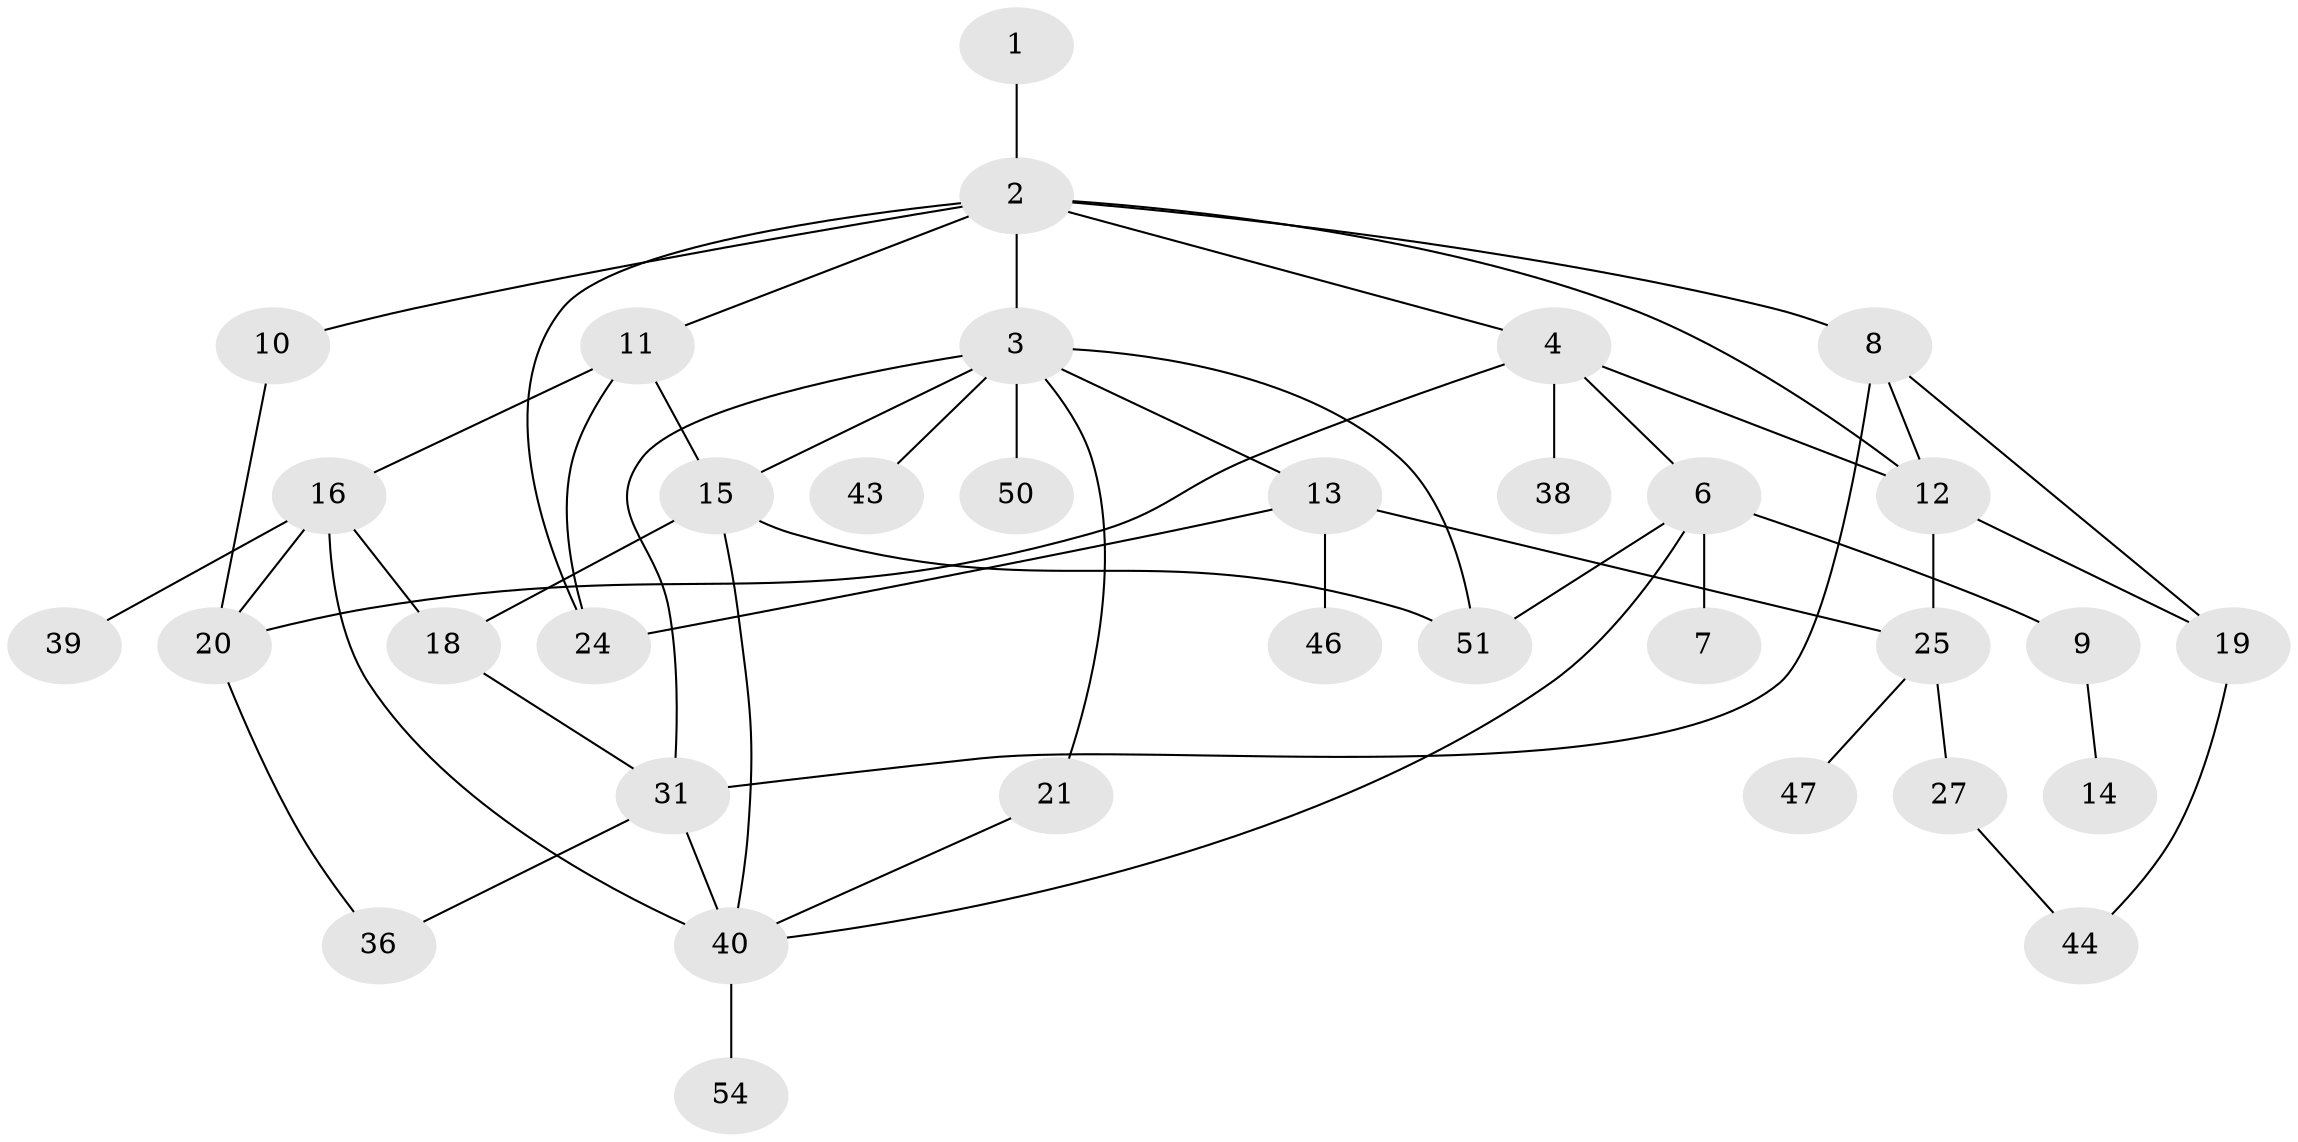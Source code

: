 // Generated by graph-tools (version 1.1) at 2025/23/03/03/25 07:23:31]
// undirected, 34 vertices, 53 edges
graph export_dot {
graph [start="1"]
  node [color=gray90,style=filled];
  1;
  2 [super="+5"];
  3 [super="+30"];
  4 [super="+29"];
  6 [super="+45"];
  7 [super="+35"];
  8 [super="+48"];
  9;
  10;
  11 [super="+33"];
  12 [super="+23"];
  13 [super="+32"];
  14 [super="+22"];
  15 [super="+17"];
  16 [super="+41"];
  18;
  19 [super="+49"];
  20 [super="+26"];
  21 [super="+28"];
  24;
  25 [super="+34"];
  27;
  31 [super="+37"];
  36;
  38 [super="+53"];
  39;
  40 [super="+42"];
  43;
  44;
  46;
  47;
  50;
  51 [super="+52"];
  54;
  1 -- 2;
  2 -- 3;
  2 -- 4;
  2 -- 10;
  2 -- 8;
  2 -- 24;
  2 -- 11;
  2 -- 12;
  3 -- 13;
  3 -- 15;
  3 -- 21;
  3 -- 43;
  3 -- 50;
  3 -- 51;
  3 -- 31;
  4 -- 6;
  4 -- 12;
  4 -- 38;
  4 -- 20;
  6 -- 7;
  6 -- 9;
  6 -- 40;
  6 -- 51;
  8 -- 19;
  8 -- 12;
  8 -- 31;
  9 -- 14;
  10 -- 20;
  11 -- 16;
  11 -- 15;
  11 -- 24;
  12 -- 19;
  12 -- 25;
  13 -- 25;
  13 -- 46;
  13 -- 24;
  15 -- 18;
  15 -- 40;
  15 -- 51;
  16 -- 39;
  16 -- 40 [weight=2];
  16 -- 20;
  16 -- 18;
  18 -- 31;
  19 -- 44;
  20 -- 36;
  21 -- 40;
  25 -- 27;
  25 -- 47;
  27 -- 44;
  31 -- 36;
  31 -- 40;
  40 -- 54;
}
